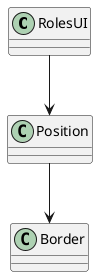 @startuml

class RolesUI
class Border
class Position


RolesUI --> Position


Position --> Border




@enduml